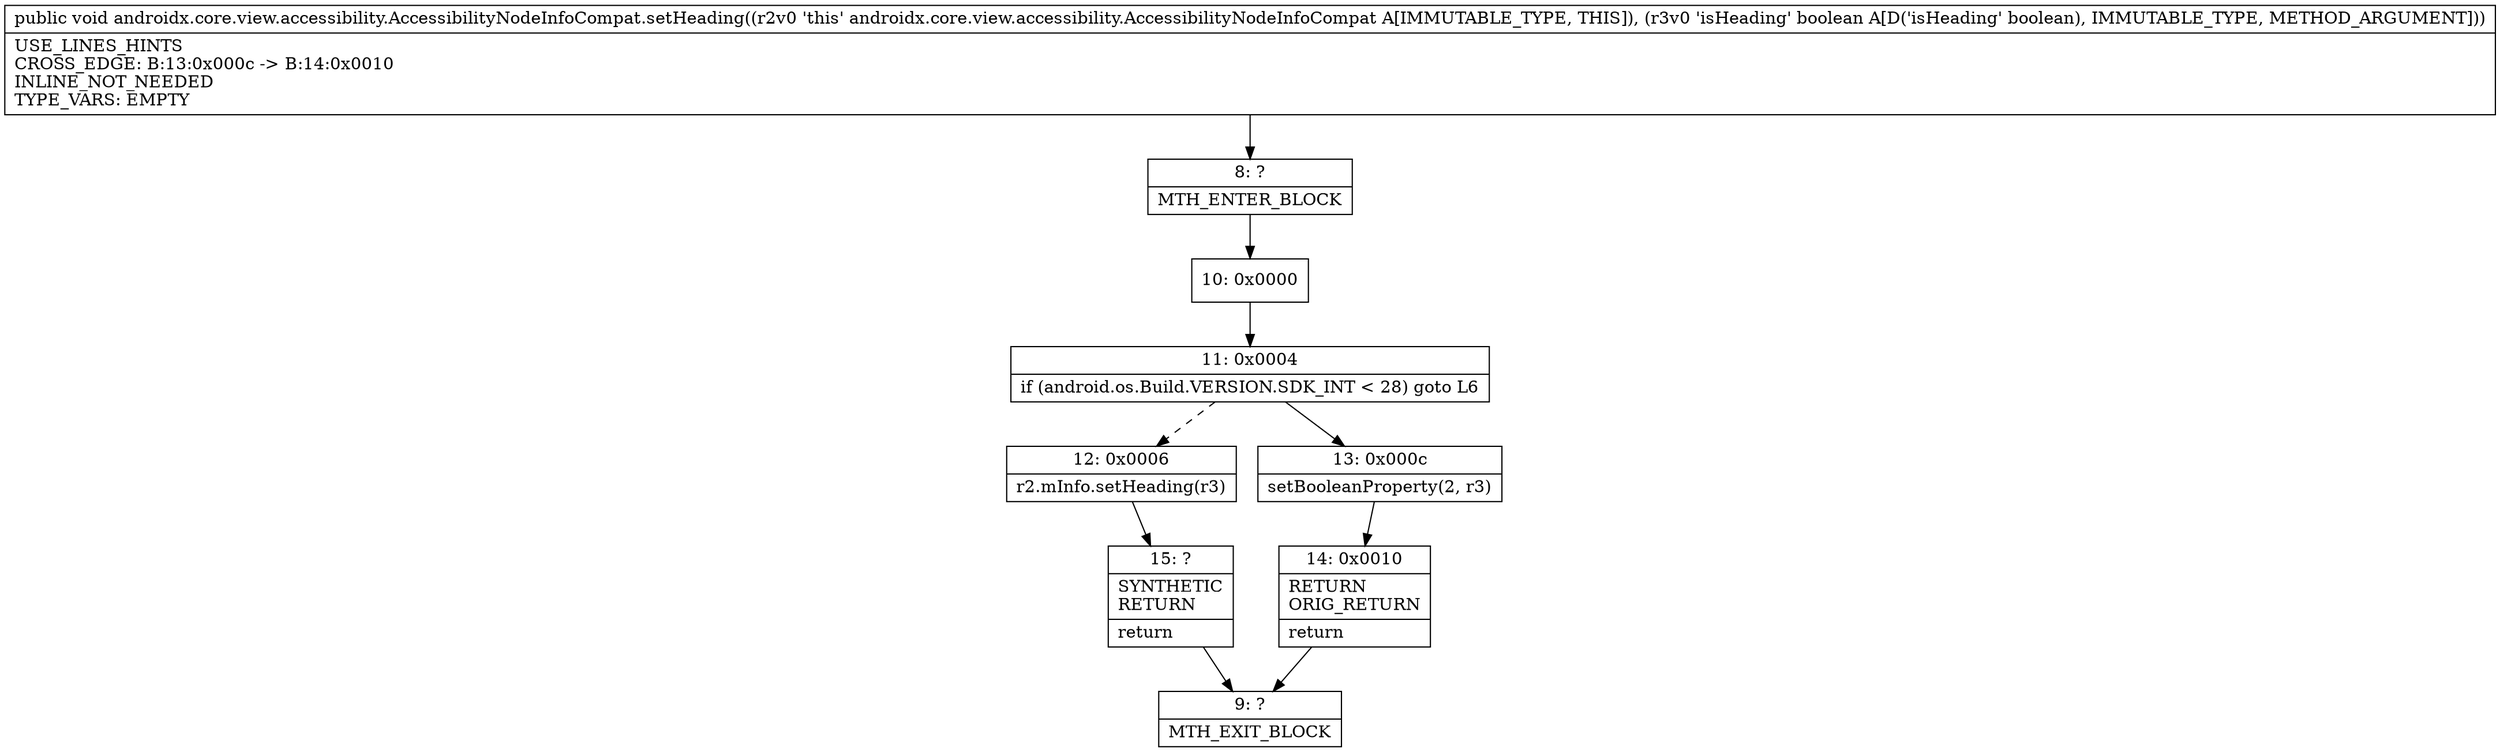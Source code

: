 digraph "CFG forandroidx.core.view.accessibility.AccessibilityNodeInfoCompat.setHeading(Z)V" {
Node_8 [shape=record,label="{8\:\ ?|MTH_ENTER_BLOCK\l}"];
Node_10 [shape=record,label="{10\:\ 0x0000}"];
Node_11 [shape=record,label="{11\:\ 0x0004|if (android.os.Build.VERSION.SDK_INT \< 28) goto L6\l}"];
Node_12 [shape=record,label="{12\:\ 0x0006|r2.mInfo.setHeading(r3)\l}"];
Node_15 [shape=record,label="{15\:\ ?|SYNTHETIC\lRETURN\l|return\l}"];
Node_9 [shape=record,label="{9\:\ ?|MTH_EXIT_BLOCK\l}"];
Node_13 [shape=record,label="{13\:\ 0x000c|setBooleanProperty(2, r3)\l}"];
Node_14 [shape=record,label="{14\:\ 0x0010|RETURN\lORIG_RETURN\l|return\l}"];
MethodNode[shape=record,label="{public void androidx.core.view.accessibility.AccessibilityNodeInfoCompat.setHeading((r2v0 'this' androidx.core.view.accessibility.AccessibilityNodeInfoCompat A[IMMUTABLE_TYPE, THIS]), (r3v0 'isHeading' boolean A[D('isHeading' boolean), IMMUTABLE_TYPE, METHOD_ARGUMENT]))  | USE_LINES_HINTS\lCROSS_EDGE: B:13:0x000c \-\> B:14:0x0010\lINLINE_NOT_NEEDED\lTYPE_VARS: EMPTY\l}"];
MethodNode -> Node_8;Node_8 -> Node_10;
Node_10 -> Node_11;
Node_11 -> Node_12[style=dashed];
Node_11 -> Node_13;
Node_12 -> Node_15;
Node_15 -> Node_9;
Node_13 -> Node_14;
Node_14 -> Node_9;
}

